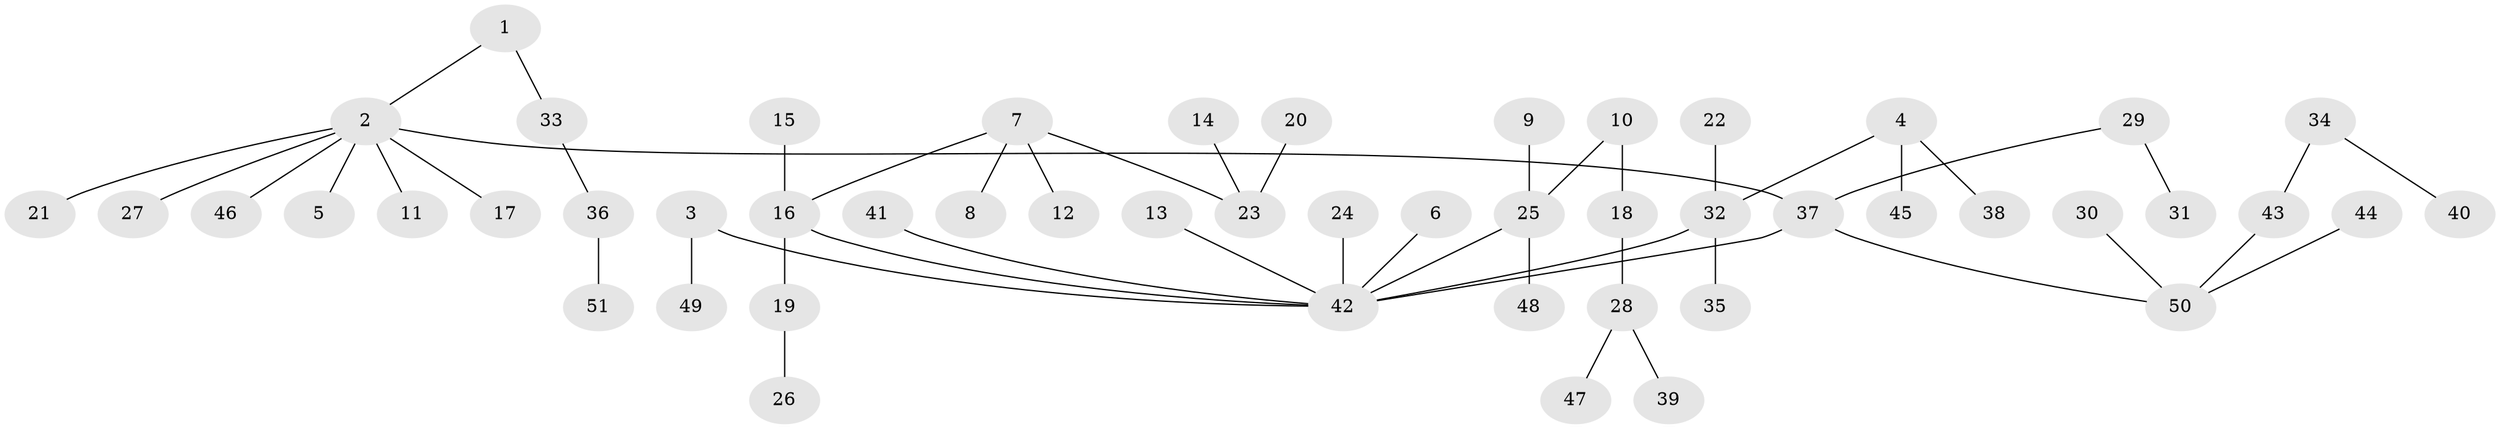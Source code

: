 // original degree distribution, {7: 0.019801980198019802, 6: 0.019801980198019802, 5: 0.019801980198019802, 2: 0.2079207920792079, 3: 0.1188118811881188, 4: 0.07920792079207921, 1: 0.5346534653465347}
// Generated by graph-tools (version 1.1) at 2025/50/03/09/25 03:50:26]
// undirected, 51 vertices, 50 edges
graph export_dot {
graph [start="1"]
  node [color=gray90,style=filled];
  1;
  2;
  3;
  4;
  5;
  6;
  7;
  8;
  9;
  10;
  11;
  12;
  13;
  14;
  15;
  16;
  17;
  18;
  19;
  20;
  21;
  22;
  23;
  24;
  25;
  26;
  27;
  28;
  29;
  30;
  31;
  32;
  33;
  34;
  35;
  36;
  37;
  38;
  39;
  40;
  41;
  42;
  43;
  44;
  45;
  46;
  47;
  48;
  49;
  50;
  51;
  1 -- 2 [weight=1.0];
  1 -- 33 [weight=1.0];
  2 -- 5 [weight=1.0];
  2 -- 11 [weight=1.0];
  2 -- 17 [weight=1.0];
  2 -- 21 [weight=1.0];
  2 -- 27 [weight=1.0];
  2 -- 37 [weight=1.0];
  2 -- 46 [weight=1.0];
  3 -- 42 [weight=1.0];
  3 -- 49 [weight=1.0];
  4 -- 32 [weight=1.0];
  4 -- 38 [weight=1.0];
  4 -- 45 [weight=1.0];
  6 -- 42 [weight=1.0];
  7 -- 8 [weight=1.0];
  7 -- 12 [weight=1.0];
  7 -- 16 [weight=1.0];
  7 -- 23 [weight=1.0];
  9 -- 25 [weight=1.0];
  10 -- 18 [weight=1.0];
  10 -- 25 [weight=1.0];
  13 -- 42 [weight=1.0];
  14 -- 23 [weight=1.0];
  15 -- 16 [weight=1.0];
  16 -- 19 [weight=1.0];
  16 -- 42 [weight=1.0];
  18 -- 28 [weight=1.0];
  19 -- 26 [weight=1.0];
  20 -- 23 [weight=1.0];
  22 -- 32 [weight=1.0];
  24 -- 42 [weight=1.0];
  25 -- 42 [weight=1.0];
  25 -- 48 [weight=1.0];
  28 -- 39 [weight=1.0];
  28 -- 47 [weight=1.0];
  29 -- 31 [weight=1.0];
  29 -- 37 [weight=1.0];
  30 -- 50 [weight=1.0];
  32 -- 35 [weight=1.0];
  32 -- 42 [weight=1.0];
  33 -- 36 [weight=1.0];
  34 -- 40 [weight=1.0];
  34 -- 43 [weight=1.0];
  36 -- 51 [weight=1.0];
  37 -- 42 [weight=1.0];
  37 -- 50 [weight=1.0];
  41 -- 42 [weight=1.0];
  43 -- 50 [weight=1.0];
  44 -- 50 [weight=1.0];
}
